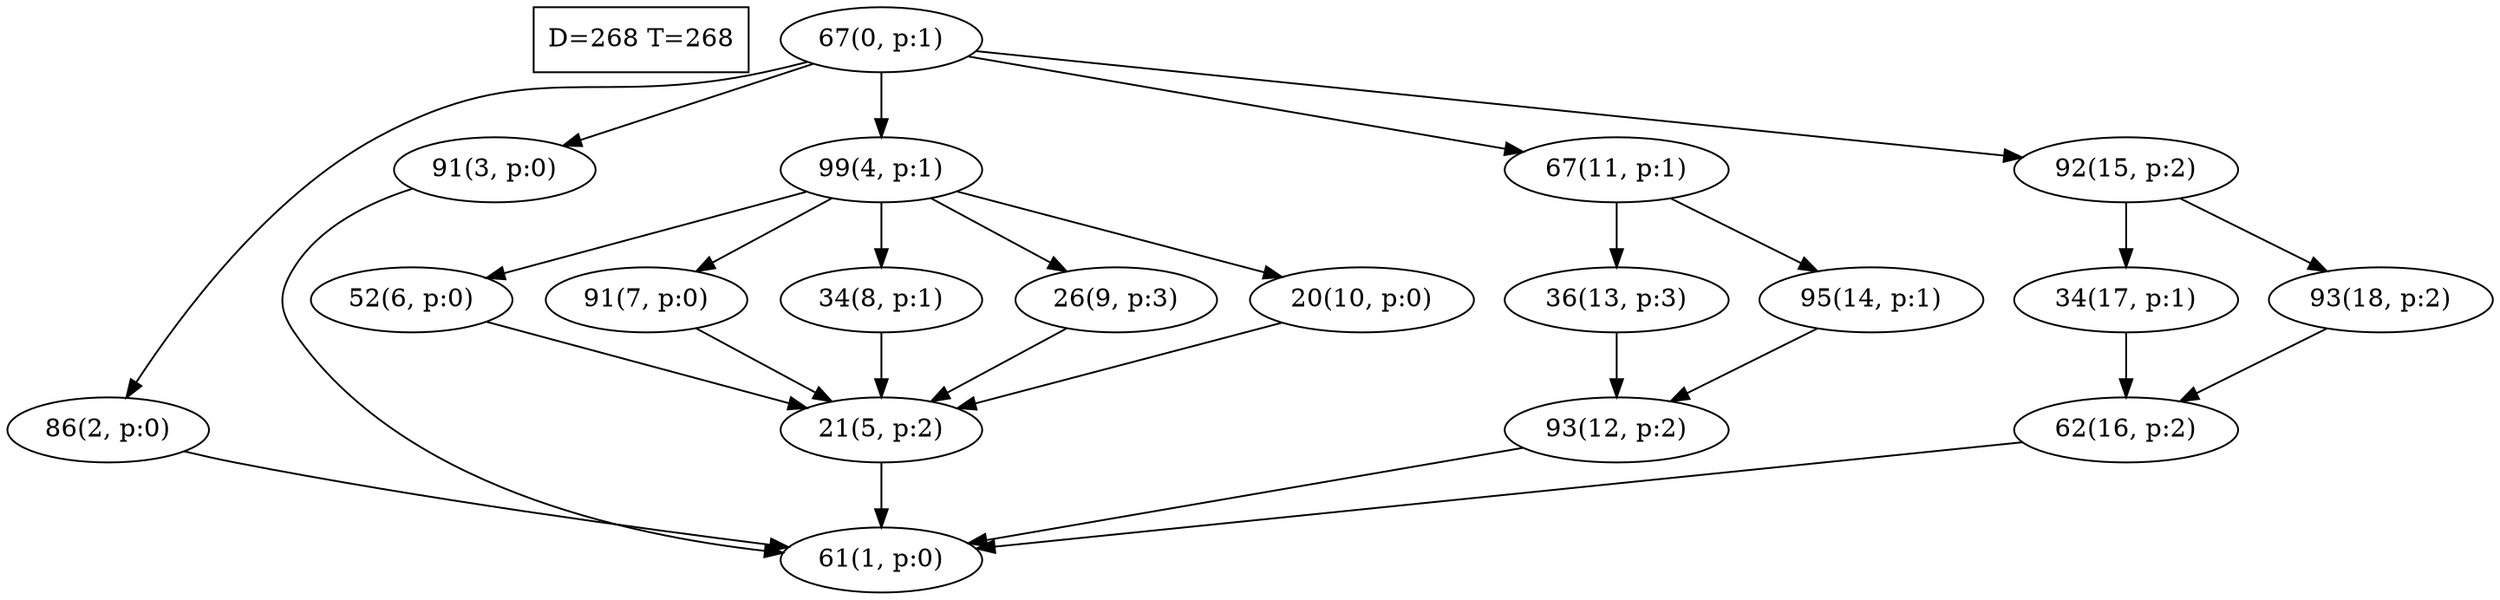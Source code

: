 digraph Task {
i [shape=box, label="D=268 T=268"]; 
0 [label="67(0, p:1)"];
1 [label="61(1, p:0)"];
2 [label="86(2, p:0)"];
3 [label="91(3, p:0)"];
4 [label="99(4, p:1)"];
5 [label="21(5, p:2)"];
6 [label="52(6, p:0)"];
7 [label="91(7, p:0)"];
8 [label="34(8, p:1)"];
9 [label="26(9, p:3)"];
10 [label="20(10, p:0)"];
11 [label="67(11, p:1)"];
12 [label="93(12, p:2)"];
13 [label="36(13, p:3)"];
14 [label="95(14, p:1)"];
15 [label="92(15, p:2)"];
16 [label="62(16, p:2)"];
17 [label="34(17, p:1)"];
18 [label="93(18, p:2)"];
0 -> 2;
0 -> 3;
0 -> 4;
0 -> 11;
0 -> 15;
2 -> 1;
3 -> 1;
4 -> 6;
4 -> 7;
4 -> 8;
4 -> 9;
4 -> 10;
5 -> 1;
6 -> 5;
7 -> 5;
8 -> 5;
9 -> 5;
10 -> 5;
11 -> 13;
11 -> 14;
12 -> 1;
13 -> 12;
14 -> 12;
15 -> 17;
15 -> 18;
16 -> 1;
17 -> 16;
18 -> 16;
}